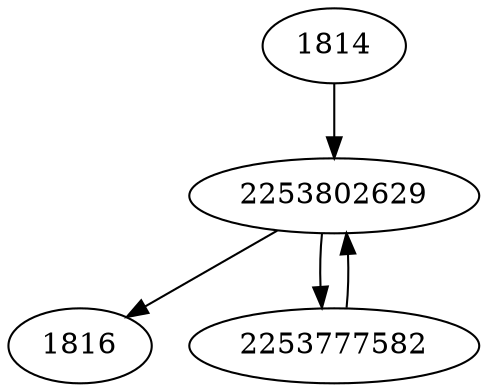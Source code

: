 strict digraph  {
1816;
2253802629;
2253777582;
1814;
2253802629 -> 1816;
2253802629 -> 2253777582;
2253777582 -> 2253802629;
1814 -> 2253802629;
}
